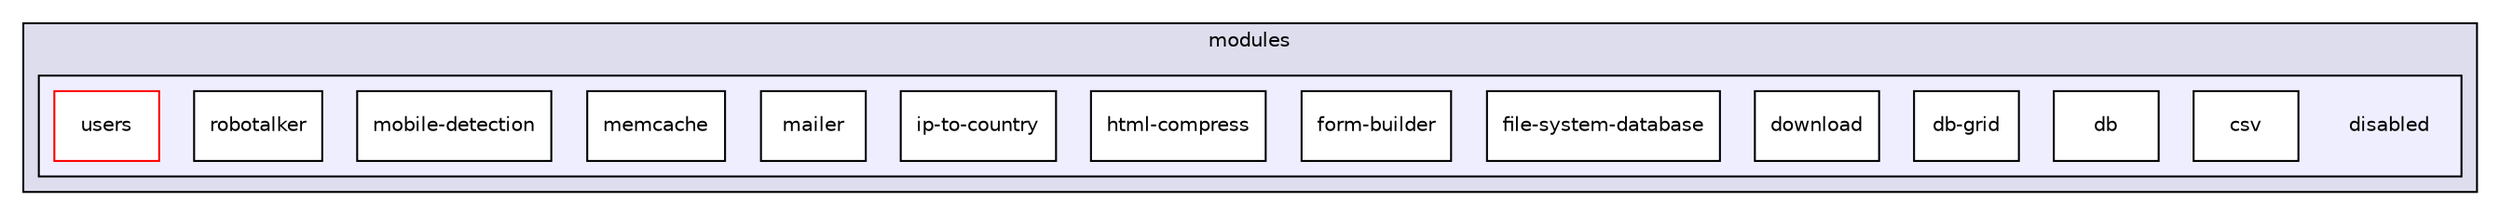 digraph "modules/disabled" {
  compound=true
  node [ fontsize="10", fontname="Helvetica"];
  edge [ labelfontsize="10", labelfontname="Helvetica"];
  subgraph clusterdir_e05d7e2b1ecd646af5bb94391405f3b5 {
    graph [ bgcolor="#ddddee", pencolor="black", label="modules" fontname="Helvetica", fontsize="10", URL="dir_e05d7e2b1ecd646af5bb94391405f3b5.html"]
  subgraph clusterdir_963797e61b298ab29dc641f49fcfb6d7 {
    graph [ bgcolor="#eeeeff", pencolor="black", label="" URL="dir_963797e61b298ab29dc641f49fcfb6d7.html"];
    dir_963797e61b298ab29dc641f49fcfb6d7 [shape=plaintext label="disabled"];
    dir_a75192915dc43f91197fac4151ee95bd [shape=box label="csv" color="black" fillcolor="white" style="filled" URL="dir_a75192915dc43f91197fac4151ee95bd.html"];
    dir_bf9bc5e13dff14bceee9f8d0d58baef9 [shape=box label="db" color="black" fillcolor="white" style="filled" URL="dir_bf9bc5e13dff14bceee9f8d0d58baef9.html"];
    dir_92b61a1c9822cc9fb3ffa1dfee377034 [shape=box label="db-grid" color="black" fillcolor="white" style="filled" URL="dir_92b61a1c9822cc9fb3ffa1dfee377034.html"];
    dir_bd9554825978bbeecfe463e914107f7b [shape=box label="download" color="black" fillcolor="white" style="filled" URL="dir_bd9554825978bbeecfe463e914107f7b.html"];
    dir_b5b801a0559a4b6c4abf0a4a9cecd0df [shape=box label="file-system-database" color="black" fillcolor="white" style="filled" URL="dir_b5b801a0559a4b6c4abf0a4a9cecd0df.html"];
    dir_c61cf8e026bbdfa93ee2eee68c356d06 [shape=box label="form-builder" color="black" fillcolor="white" style="filled" URL="dir_c61cf8e026bbdfa93ee2eee68c356d06.html"];
    dir_7a05d427048ff7ce60cb7b345900a9cf [shape=box label="html-compress" color="black" fillcolor="white" style="filled" URL="dir_7a05d427048ff7ce60cb7b345900a9cf.html"];
    dir_d9315a1cd8ae5ff1bc9f51503334d7bf [shape=box label="ip-to-country" color="black" fillcolor="white" style="filled" URL="dir_d9315a1cd8ae5ff1bc9f51503334d7bf.html"];
    dir_44f0cec1f78524f34984a2421937de60 [shape=box label="mailer" color="black" fillcolor="white" style="filled" URL="dir_44f0cec1f78524f34984a2421937de60.html"];
    dir_2de2d0c00d3e99400ff27b81bc1fd62c [shape=box label="memcache" color="black" fillcolor="white" style="filled" URL="dir_2de2d0c00d3e99400ff27b81bc1fd62c.html"];
    dir_28743a1ab69107cd6e5e8725b6ccc94b [shape=box label="mobile-detection" color="black" fillcolor="white" style="filled" URL="dir_28743a1ab69107cd6e5e8725b6ccc94b.html"];
    dir_77e316d8c79da7faeb8b3f12b7c5c6d7 [shape=box label="robotalker" color="black" fillcolor="white" style="filled" URL="dir_77e316d8c79da7faeb8b3f12b7c5c6d7.html"];
    dir_f9ccbd9246162b3aa57fc0cc9a1109a6 [shape=box label="users" color="red" fillcolor="white" style="filled" URL="dir_f9ccbd9246162b3aa57fc0cc9a1109a6.html"];
  }
  }
}
